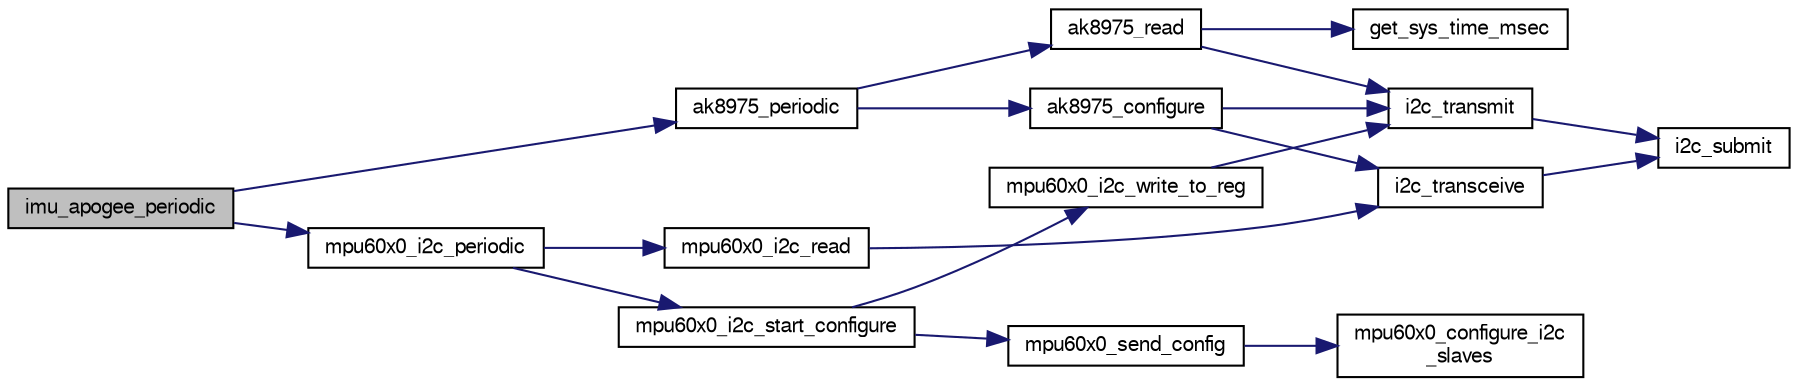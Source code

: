 digraph "imu_apogee_periodic"
{
  edge [fontname="FreeSans",fontsize="10",labelfontname="FreeSans",labelfontsize="10"];
  node [fontname="FreeSans",fontsize="10",shape=record];
  rankdir="LR";
  Node1 [label="imu_apogee_periodic",height=0.2,width=0.4,color="black", fillcolor="grey75", style="filled", fontcolor="black"];
  Node1 -> Node2 [color="midnightblue",fontsize="10",style="solid",fontname="FreeSans"];
  Node2 [label="ak8975_periodic",height=0.2,width=0.4,color="black", fillcolor="white", style="filled",URL="$ak8975_8h.html#a7b73b518a35a483897c7b6691fdeb86d",tooltip="convenience function: read or start configuration if not already initialized "];
  Node2 -> Node3 [color="midnightblue",fontsize="10",style="solid",fontname="FreeSans"];
  Node3 [label="ak8975_read",height=0.2,width=0.4,color="black", fillcolor="white", style="filled",URL="$ak8975_8h.html#a25e38416f60c0c4259422d2a6fc48ebc"];
  Node3 -> Node4 [color="midnightblue",fontsize="10",style="solid",fontname="FreeSans"];
  Node4 [label="i2c_transmit",height=0.2,width=0.4,color="black", fillcolor="white", style="filled",URL="$group__i2c.html#ga54405aa058f14a143b8b1b5380015927",tooltip="Submit a write only transaction. "];
  Node4 -> Node5 [color="midnightblue",fontsize="10",style="solid",fontname="FreeSans"];
  Node5 [label="i2c_submit",height=0.2,width=0.4,color="black", fillcolor="white", style="filled",URL="$group__i2c.html#ga4eed48e542a9c71b93372f5a38d7e367",tooltip="Submit a I2C transaction. "];
  Node3 -> Node6 [color="midnightblue",fontsize="10",style="solid",fontname="FreeSans"];
  Node6 [label="get_sys_time_msec",height=0.2,width=0.4,color="black", fillcolor="white", style="filled",URL="$chibios_2mcu__periph_2sys__time__arch_8c.html#ad3cb294b0d1d74dfb511534b36a17960",tooltip="Get the time in milliseconds since startup. "];
  Node2 -> Node7 [color="midnightblue",fontsize="10",style="solid",fontname="FreeSans"];
  Node7 [label="ak8975_configure",height=0.2,width=0.4,color="black", fillcolor="white", style="filled",URL="$ak8975_8h.html#a31bd18a2f14691e8def2b34e63ca665d"];
  Node7 -> Node4 [color="midnightblue",fontsize="10",style="solid",fontname="FreeSans"];
  Node7 -> Node8 [color="midnightblue",fontsize="10",style="solid",fontname="FreeSans"];
  Node8 [label="i2c_transceive",height=0.2,width=0.4,color="black", fillcolor="white", style="filled",URL="$group__i2c.html#gafb731922c9fb73255aa4cc11e34bfbd6",tooltip="Submit a write/read transaction. "];
  Node8 -> Node5 [color="midnightblue",fontsize="10",style="solid",fontname="FreeSans"];
  Node1 -> Node9 [color="midnightblue",fontsize="10",style="solid",fontname="FreeSans"];
  Node9 [label="mpu60x0_i2c_periodic",height=0.2,width=0.4,color="black", fillcolor="white", style="filled",URL="$mpu60x0__i2c_8h.html#a4e7da06e98b7caad1f8b41e7c91ff5ea",tooltip="convenience function: read or start configuration if not already initialized "];
  Node9 -> Node10 [color="midnightblue",fontsize="10",style="solid",fontname="FreeSans"];
  Node10 [label="mpu60x0_i2c_read",height=0.2,width=0.4,color="black", fillcolor="white", style="filled",URL="$mpu60x0__i2c_8h.html#af4a339056cedb3db951f3d042a509866"];
  Node10 -> Node8 [color="midnightblue",fontsize="10",style="solid",fontname="FreeSans"];
  Node9 -> Node11 [color="midnightblue",fontsize="10",style="solid",fontname="FreeSans"];
  Node11 [label="mpu60x0_i2c_start_configure",height=0.2,width=0.4,color="black", fillcolor="white", style="filled",URL="$mpu60x0__i2c_8h.html#a1b62653862375e462d147451eb41df6e"];
  Node11 -> Node12 [color="midnightblue",fontsize="10",style="solid",fontname="FreeSans"];
  Node12 [label="mpu60x0_send_config",height=0.2,width=0.4,color="black", fillcolor="white", style="filled",URL="$mpu60x0_8c.html#a564470aa2f16b3f6665b99d9141f9ae7",tooltip="Configuration sequence called once before normal use. "];
  Node12 -> Node13 [color="midnightblue",fontsize="10",style="solid",fontname="FreeSans"];
  Node13 [label="mpu60x0_configure_i2c\l_slaves",height=0.2,width=0.4,color="black", fillcolor="white", style="filled",URL="$mpu60x0_8h.html#aedbe7307e6e7f522300178dd964c2f3b",tooltip="Configure I2C slaves of the MPU. "];
  Node11 -> Node14 [color="midnightblue",fontsize="10",style="solid",fontname="FreeSans"];
  Node14 [label="mpu60x0_i2c_write_to_reg",height=0.2,width=0.4,color="black", fillcolor="white", style="filled",URL="$mpu60x0__i2c_8c.html#a1f2cb2db1a703a3ef043e0412f84278b"];
  Node14 -> Node4 [color="midnightblue",fontsize="10",style="solid",fontname="FreeSans"];
}
